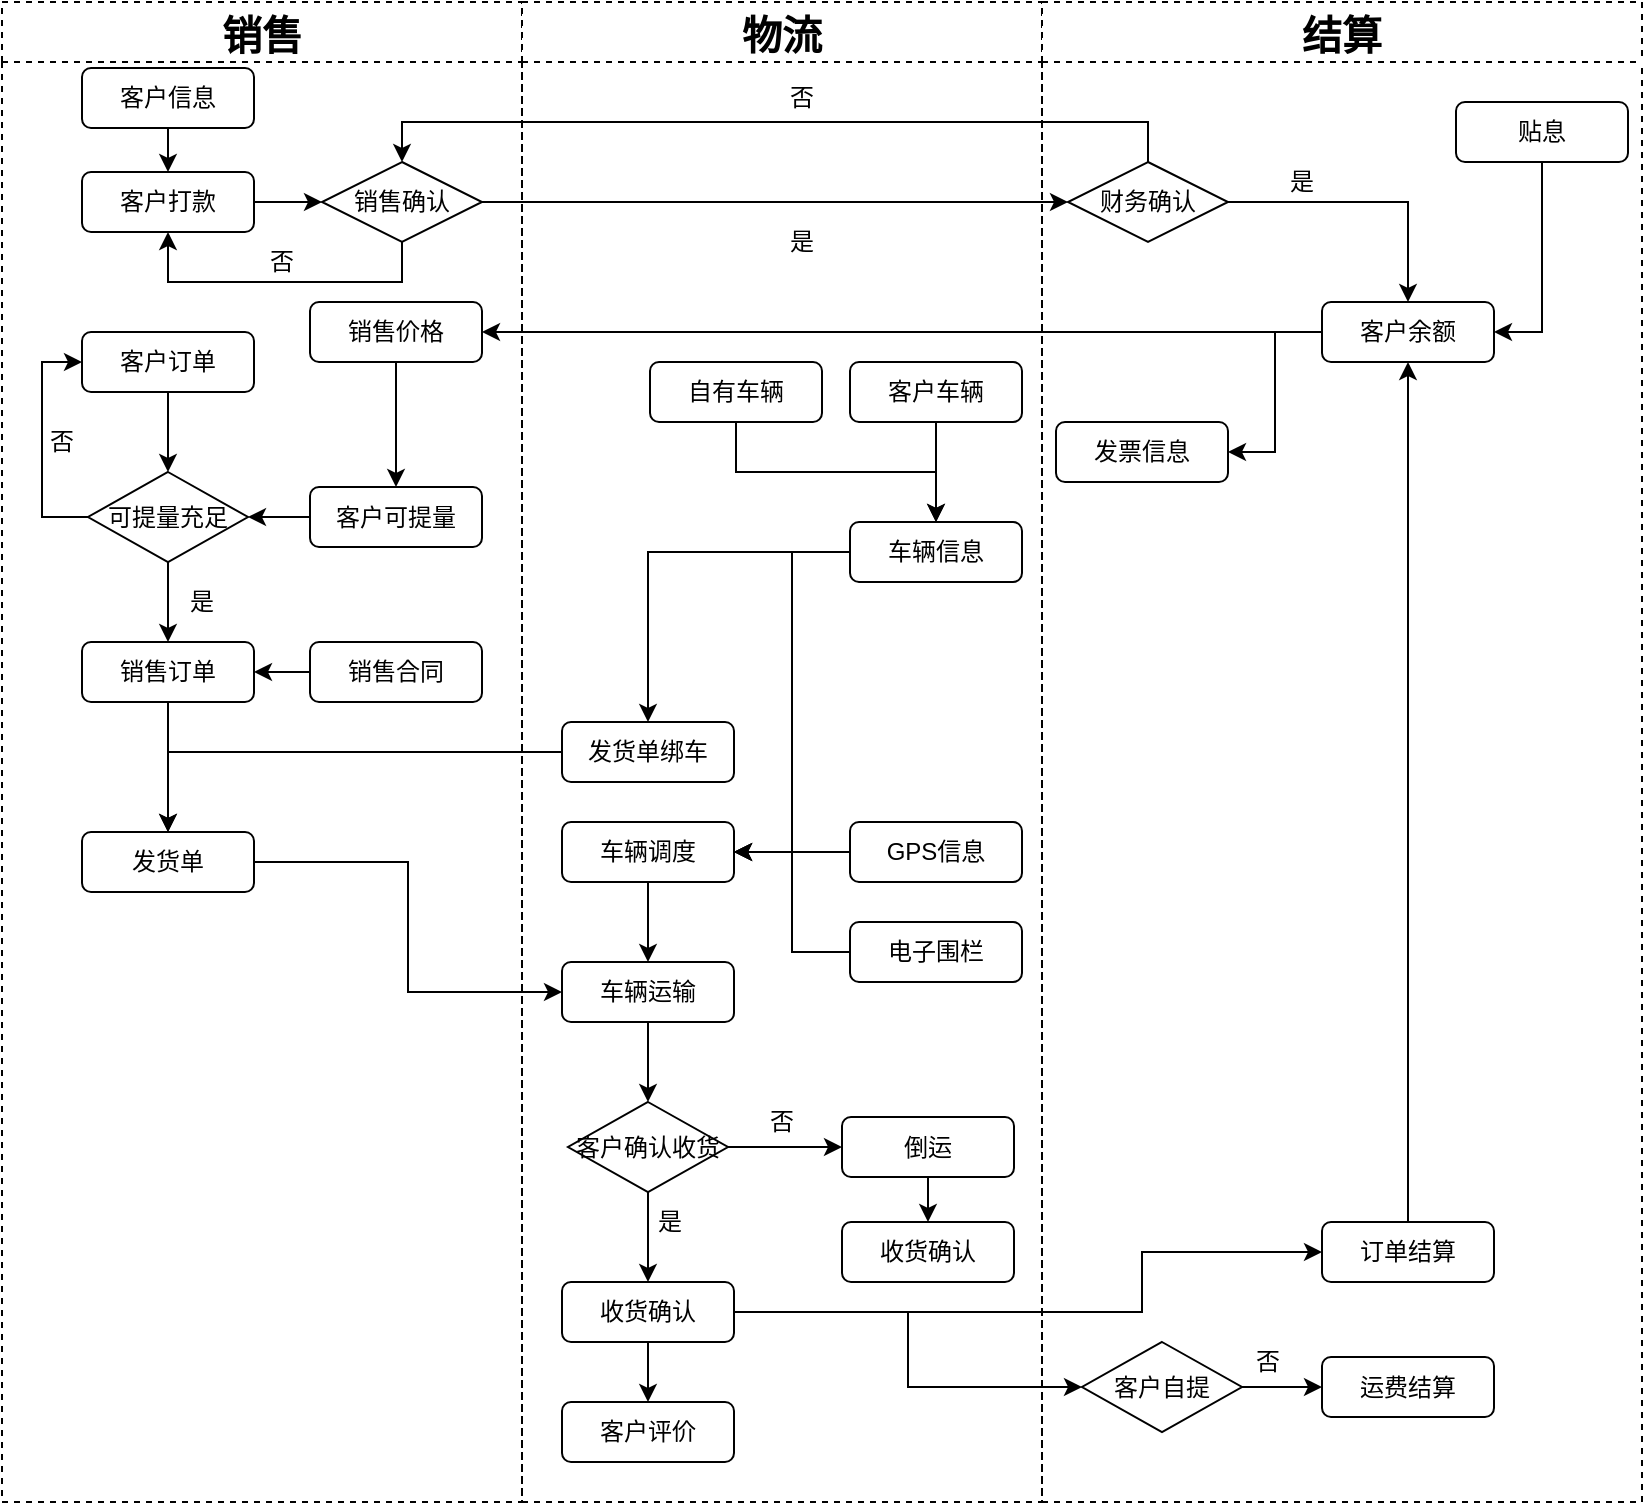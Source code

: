 <mxfile version="14.9.8" type="github">
  <diagram id="xPsRO_aAgE3z7UVWJmiW" name="Page-1">
    <mxGraphModel dx="1298" dy="821" grid="1" gridSize="10" guides="1" tooltips="1" connect="1" arrows="1" fold="1" page="1" pageScale="1" pageWidth="827" pageHeight="1169" math="0" shadow="0">
      <root>
        <mxCell id="0" />
        <mxCell id="1" parent="0" />
        <mxCell id="fUMfUtPxdI2d6QrOY5KO-28" style="edgeStyle=orthogonalEdgeStyle;rounded=0;orthogonalLoop=1;jettySize=auto;html=1;entryX=0;entryY=0.5;entryDx=0;entryDy=0;" parent="1" source="fUMfUtPxdI2d6QrOY5KO-1" target="fUMfUtPxdI2d6QrOY5KO-27" edge="1">
          <mxGeometry relative="1" as="geometry" />
        </mxCell>
        <mxCell id="fUMfUtPxdI2d6QrOY5KO-1" value="客户打款" style="rounded=1;whiteSpace=wrap;html=1;" parent="1" vertex="1">
          <mxGeometry x="140" y="225" width="86" height="30" as="geometry" />
        </mxCell>
        <mxCell id="fUMfUtPxdI2d6QrOY5KO-18" value="销售" style="swimlane;dashed=1;startSize=30;fontSize=20;" parent="1" vertex="1">
          <mxGeometry x="100" y="140" width="260" height="750" as="geometry">
            <mxRectangle x="100" y="140" width="60" height="23" as="alternateBounds" />
          </mxGeometry>
        </mxCell>
        <mxCell id="fUMfUtPxdI2d6QrOY5KO-27" value="销售确认" style="rhombus;whiteSpace=wrap;html=1;" parent="fUMfUtPxdI2d6QrOY5KO-18" vertex="1">
          <mxGeometry x="160" y="80" width="80" height="40" as="geometry" />
        </mxCell>
        <mxCell id="fUMfUtPxdI2d6QrOY5KO-46" style="edgeStyle=orthogonalEdgeStyle;rounded=0;orthogonalLoop=1;jettySize=auto;html=1;exitX=0.5;exitY=1;exitDx=0;exitDy=0;" parent="fUMfUtPxdI2d6QrOY5KO-18" source="fUMfUtPxdI2d6QrOY5KO-31" target="fUMfUtPxdI2d6QrOY5KO-38" edge="1">
          <mxGeometry relative="1" as="geometry" />
        </mxCell>
        <mxCell id="fUMfUtPxdI2d6QrOY5KO-31" value="客户订单" style="rounded=1;whiteSpace=wrap;html=1;" parent="fUMfUtPxdI2d6QrOY5KO-18" vertex="1">
          <mxGeometry x="40" y="165" width="86" height="30" as="geometry" />
        </mxCell>
        <mxCell id="fUMfUtPxdI2d6QrOY5KO-48" style="edgeStyle=orthogonalEdgeStyle;rounded=0;orthogonalLoop=1;jettySize=auto;html=1;entryX=1;entryY=0.5;entryDx=0;entryDy=0;" parent="fUMfUtPxdI2d6QrOY5KO-18" source="fUMfUtPxdI2d6QrOY5KO-35" target="fUMfUtPxdI2d6QrOY5KO-38" edge="1">
          <mxGeometry relative="1" as="geometry" />
        </mxCell>
        <mxCell id="fUMfUtPxdI2d6QrOY5KO-35" value="客户可提量" style="rounded=1;whiteSpace=wrap;html=1;" parent="fUMfUtPxdI2d6QrOY5KO-18" vertex="1">
          <mxGeometry x="154" y="242.5" width="86" height="30" as="geometry" />
        </mxCell>
        <mxCell id="fUMfUtPxdI2d6QrOY5KO-63" style="edgeStyle=orthogonalEdgeStyle;rounded=0;orthogonalLoop=1;jettySize=auto;html=1;entryX=0;entryY=0.5;entryDx=0;entryDy=0;" parent="fUMfUtPxdI2d6QrOY5KO-18" source="fUMfUtPxdI2d6QrOY5KO-38" target="fUMfUtPxdI2d6QrOY5KO-31" edge="1">
          <mxGeometry relative="1" as="geometry">
            <Array as="points">
              <mxPoint x="20" y="258" />
              <mxPoint x="20" y="180" />
            </Array>
          </mxGeometry>
        </mxCell>
        <mxCell id="fUMfUtPxdI2d6QrOY5KO-38" value="可提量充足" style="rhombus;whiteSpace=wrap;html=1;" parent="fUMfUtPxdI2d6QrOY5KO-18" vertex="1">
          <mxGeometry x="43" y="235" width="80" height="45" as="geometry" />
        </mxCell>
        <mxCell id="fUMfUtPxdI2d6QrOY5KO-40" value="客户信息" style="rounded=1;whiteSpace=wrap;html=1;" parent="fUMfUtPxdI2d6QrOY5KO-18" vertex="1">
          <mxGeometry x="40" y="33" width="86" height="30" as="geometry" />
        </mxCell>
        <mxCell id="fUMfUtPxdI2d6QrOY5KO-52" value="销售合同" style="rounded=1;whiteSpace=wrap;html=1;" parent="fUMfUtPxdI2d6QrOY5KO-18" vertex="1">
          <mxGeometry x="154" y="320" width="86" height="30" as="geometry" />
        </mxCell>
        <mxCell id="fUMfUtPxdI2d6QrOY5KO-54" value="发货单" style="rounded=1;whiteSpace=wrap;html=1;" parent="fUMfUtPxdI2d6QrOY5KO-18" vertex="1">
          <mxGeometry x="40" y="415" width="86" height="30" as="geometry" />
        </mxCell>
        <mxCell id="fUMfUtPxdI2d6QrOY5KO-60" value="否" style="text;html=1;strokeColor=none;fillColor=none;align=center;verticalAlign=middle;whiteSpace=wrap;rounded=0;" parent="fUMfUtPxdI2d6QrOY5KO-18" vertex="1">
          <mxGeometry x="120" y="120" width="40" height="20" as="geometry" />
        </mxCell>
        <mxCell id="fUMfUtPxdI2d6QrOY5KO-65" value="是" style="text;html=1;strokeColor=none;fillColor=none;align=center;verticalAlign=middle;whiteSpace=wrap;rounded=0;" parent="fUMfUtPxdI2d6QrOY5KO-18" vertex="1">
          <mxGeometry x="80" y="290" width="40" height="20" as="geometry" />
        </mxCell>
        <mxCell id="fUMfUtPxdI2d6QrOY5KO-111" value="销售价格" style="rounded=1;whiteSpace=wrap;html=1;" parent="fUMfUtPxdI2d6QrOY5KO-18" vertex="1">
          <mxGeometry x="154" y="150" width="86" height="30" as="geometry" />
        </mxCell>
        <mxCell id="fUMfUtPxdI2d6QrOY5KO-114" style="edgeStyle=orthogonalEdgeStyle;rounded=0;orthogonalLoop=1;jettySize=auto;html=1;entryX=0.5;entryY=0;entryDx=0;entryDy=0;" parent="fUMfUtPxdI2d6QrOY5KO-18" source="fUMfUtPxdI2d6QrOY5KO-111" target="fUMfUtPxdI2d6QrOY5KO-35" edge="1">
          <mxGeometry relative="1" as="geometry" />
        </mxCell>
        <mxCell id="fUMfUtPxdI2d6QrOY5KO-19" value="物流" style="swimlane;dashed=1;startSize=30;fontSize=20;" parent="1" vertex="1">
          <mxGeometry x="360" y="140" width="260" height="750" as="geometry">
            <mxRectangle x="360" y="140" width="60" height="23" as="alternateBounds" />
          </mxGeometry>
        </mxCell>
        <mxCell id="fUMfUtPxdI2d6QrOY5KO-57" value="车辆信息" style="rounded=1;whiteSpace=wrap;html=1;" parent="fUMfUtPxdI2d6QrOY5KO-19" vertex="1">
          <mxGeometry x="164" y="260" width="86" height="30" as="geometry" />
        </mxCell>
        <mxCell id="fUMfUtPxdI2d6QrOY5KO-59" value="否" style="text;html=1;strokeColor=none;fillColor=none;align=center;verticalAlign=middle;whiteSpace=wrap;rounded=0;" parent="fUMfUtPxdI2d6QrOY5KO-19" vertex="1">
          <mxGeometry x="120" y="38" width="40" height="20" as="geometry" />
        </mxCell>
        <mxCell id="fUMfUtPxdI2d6QrOY5KO-61" value="是" style="text;html=1;strokeColor=none;fillColor=none;align=center;verticalAlign=middle;whiteSpace=wrap;rounded=0;" parent="fUMfUtPxdI2d6QrOY5KO-19" vertex="1">
          <mxGeometry x="120" y="110" width="40" height="20" as="geometry" />
        </mxCell>
        <mxCell id="fUMfUtPxdI2d6QrOY5KO-66" value="GPS信息" style="rounded=1;whiteSpace=wrap;html=1;" parent="fUMfUtPxdI2d6QrOY5KO-19" vertex="1">
          <mxGeometry x="164" y="410" width="86" height="30" as="geometry" />
        </mxCell>
        <mxCell id="fUMfUtPxdI2d6QrOY5KO-67" value="电子围栏" style="rounded=1;whiteSpace=wrap;html=1;" parent="fUMfUtPxdI2d6QrOY5KO-19" vertex="1">
          <mxGeometry x="164" y="460" width="86" height="30" as="geometry" />
        </mxCell>
        <mxCell id="fUMfUtPxdI2d6QrOY5KO-88" value="" style="edgeStyle=orthogonalEdgeStyle;rounded=0;orthogonalLoop=1;jettySize=auto;html=1;" parent="fUMfUtPxdI2d6QrOY5KO-19" source="fUMfUtPxdI2d6QrOY5KO-80" target="fUMfUtPxdI2d6QrOY5KO-87" edge="1">
          <mxGeometry relative="1" as="geometry" />
        </mxCell>
        <mxCell id="fUMfUtPxdI2d6QrOY5KO-80" value="车辆运输" style="rounded=1;whiteSpace=wrap;html=1;" parent="fUMfUtPxdI2d6QrOY5KO-19" vertex="1">
          <mxGeometry x="20" y="480" width="86" height="30" as="geometry" />
        </mxCell>
        <mxCell id="fUMfUtPxdI2d6QrOY5KO-97" value="" style="edgeStyle=orthogonalEdgeStyle;rounded=0;orthogonalLoop=1;jettySize=auto;html=1;" parent="fUMfUtPxdI2d6QrOY5KO-19" source="fUMfUtPxdI2d6QrOY5KO-85" target="fUMfUtPxdI2d6QrOY5KO-96" edge="1">
          <mxGeometry relative="1" as="geometry" />
        </mxCell>
        <mxCell id="fUMfUtPxdI2d6QrOY5KO-85" value="收货确认" style="rounded=1;whiteSpace=wrap;html=1;" parent="fUMfUtPxdI2d6QrOY5KO-19" vertex="1">
          <mxGeometry x="20" y="640" width="86" height="30" as="geometry" />
        </mxCell>
        <mxCell id="fUMfUtPxdI2d6QrOY5KO-89" value="" style="edgeStyle=orthogonalEdgeStyle;rounded=0;orthogonalLoop=1;jettySize=auto;html=1;" parent="fUMfUtPxdI2d6QrOY5KO-19" source="fUMfUtPxdI2d6QrOY5KO-87" target="fUMfUtPxdI2d6QrOY5KO-85" edge="1">
          <mxGeometry relative="1" as="geometry" />
        </mxCell>
        <mxCell id="fUMfUtPxdI2d6QrOY5KO-87" value="客户确认收货" style="rhombus;whiteSpace=wrap;html=1;" parent="fUMfUtPxdI2d6QrOY5KO-19" vertex="1">
          <mxGeometry x="23" y="550" width="80" height="45" as="geometry" />
        </mxCell>
        <mxCell id="fUMfUtPxdI2d6QrOY5KO-96" value="客户评价" style="rounded=1;whiteSpace=wrap;html=1;" parent="fUMfUtPxdI2d6QrOY5KO-19" vertex="1">
          <mxGeometry x="20" y="700" width="86" height="30" as="geometry" />
        </mxCell>
        <mxCell id="fUMfUtPxdI2d6QrOY5KO-106" value="" style="edgeStyle=orthogonalEdgeStyle;rounded=0;orthogonalLoop=1;jettySize=auto;html=1;" parent="fUMfUtPxdI2d6QrOY5KO-19" source="fUMfUtPxdI2d6QrOY5KO-98" target="fUMfUtPxdI2d6QrOY5KO-105" edge="1">
          <mxGeometry relative="1" as="geometry" />
        </mxCell>
        <mxCell id="fUMfUtPxdI2d6QrOY5KO-98" value="倒运" style="rounded=1;whiteSpace=wrap;html=1;" parent="fUMfUtPxdI2d6QrOY5KO-19" vertex="1">
          <mxGeometry x="160" y="557.5" width="86" height="30" as="geometry" />
        </mxCell>
        <mxCell id="fUMfUtPxdI2d6QrOY5KO-99" value="" style="edgeStyle=orthogonalEdgeStyle;rounded=0;orthogonalLoop=1;jettySize=auto;html=1;" parent="fUMfUtPxdI2d6QrOY5KO-19" source="fUMfUtPxdI2d6QrOY5KO-87" target="fUMfUtPxdI2d6QrOY5KO-98" edge="1">
          <mxGeometry relative="1" as="geometry" />
        </mxCell>
        <mxCell id="fUMfUtPxdI2d6QrOY5KO-102" value="否" style="text;html=1;strokeColor=none;fillColor=none;align=center;verticalAlign=middle;whiteSpace=wrap;rounded=0;" parent="fUMfUtPxdI2d6QrOY5KO-19" vertex="1">
          <mxGeometry x="110" y="550" width="40" height="20" as="geometry" />
        </mxCell>
        <mxCell id="fUMfUtPxdI2d6QrOY5KO-105" value="收货确认" style="rounded=1;whiteSpace=wrap;html=1;" parent="fUMfUtPxdI2d6QrOY5KO-19" vertex="1">
          <mxGeometry x="160" y="610" width="86" height="30" as="geometry" />
        </mxCell>
        <mxCell id="fUMfUtPxdI2d6QrOY5KO-146" style="edgeStyle=orthogonalEdgeStyle;rounded=0;orthogonalLoop=1;jettySize=auto;html=1;exitX=0.5;exitY=1;exitDx=0;exitDy=0;" parent="fUMfUtPxdI2d6QrOY5KO-19" source="fUMfUtPxdI2d6QrOY5KO-124" target="fUMfUtPxdI2d6QrOY5KO-57" edge="1">
          <mxGeometry relative="1" as="geometry" />
        </mxCell>
        <mxCell id="fUMfUtPxdI2d6QrOY5KO-124" value="自有车辆" style="rounded=1;whiteSpace=wrap;html=1;" parent="fUMfUtPxdI2d6QrOY5KO-19" vertex="1">
          <mxGeometry x="64" y="180" width="86" height="30" as="geometry" />
        </mxCell>
        <mxCell id="fUMfUtPxdI2d6QrOY5KO-145" style="edgeStyle=orthogonalEdgeStyle;rounded=0;orthogonalLoop=1;jettySize=auto;html=1;entryX=0.5;entryY=0;entryDx=0;entryDy=0;" parent="fUMfUtPxdI2d6QrOY5KO-19" source="fUMfUtPxdI2d6QrOY5KO-144" target="fUMfUtPxdI2d6QrOY5KO-57" edge="1">
          <mxGeometry relative="1" as="geometry" />
        </mxCell>
        <mxCell id="fUMfUtPxdI2d6QrOY5KO-144" value="客户车辆" style="rounded=1;whiteSpace=wrap;html=1;" parent="fUMfUtPxdI2d6QrOY5KO-19" vertex="1">
          <mxGeometry x="164" y="180" width="86" height="30" as="geometry" />
        </mxCell>
        <mxCell id="fUMfUtPxdI2d6QrOY5KO-20" value="结算" style="swimlane;dashed=1;startSize=30;fontSize=20;" parent="1" vertex="1">
          <mxGeometry x="620" y="140" width="300" height="750" as="geometry">
            <mxRectangle x="270" y="320" width="60" height="23" as="alternateBounds" />
          </mxGeometry>
        </mxCell>
        <mxCell id="fUMfUtPxdI2d6QrOY5KO-120" style="edgeStyle=orthogonalEdgeStyle;rounded=0;orthogonalLoop=1;jettySize=auto;html=1;entryX=1;entryY=0.5;entryDx=0;entryDy=0;" parent="fUMfUtPxdI2d6QrOY5KO-20" source="fUMfUtPxdI2d6QrOY5KO-21" target="fUMfUtPxdI2d6QrOY5KO-119" edge="1">
          <mxGeometry relative="1" as="geometry" />
        </mxCell>
        <mxCell id="fUMfUtPxdI2d6QrOY5KO-21" value="客户余额" style="rounded=1;whiteSpace=wrap;html=1;" parent="fUMfUtPxdI2d6QrOY5KO-20" vertex="1">
          <mxGeometry x="140" y="150" width="86" height="30" as="geometry" />
        </mxCell>
        <mxCell id="fUMfUtPxdI2d6QrOY5KO-30" style="edgeStyle=orthogonalEdgeStyle;rounded=0;orthogonalLoop=1;jettySize=auto;html=1;" parent="fUMfUtPxdI2d6QrOY5KO-20" source="fUMfUtPxdI2d6QrOY5KO-23" target="fUMfUtPxdI2d6QrOY5KO-21" edge="1">
          <mxGeometry relative="1" as="geometry" />
        </mxCell>
        <mxCell id="fUMfUtPxdI2d6QrOY5KO-23" value="财务确认" style="rhombus;whiteSpace=wrap;html=1;" parent="fUMfUtPxdI2d6QrOY5KO-20" vertex="1">
          <mxGeometry x="13" y="80" width="80" height="40" as="geometry" />
        </mxCell>
        <mxCell id="fUMfUtPxdI2d6QrOY5KO-62" value="是" style="text;html=1;strokeColor=none;fillColor=none;align=center;verticalAlign=middle;whiteSpace=wrap;rounded=0;" parent="fUMfUtPxdI2d6QrOY5KO-20" vertex="1">
          <mxGeometry x="110" y="80" width="40" height="20" as="geometry" />
        </mxCell>
        <mxCell id="fUMfUtPxdI2d6QrOY5KO-90" value="运费结算" style="rounded=1;whiteSpace=wrap;html=1;" parent="fUMfUtPxdI2d6QrOY5KO-20" vertex="1">
          <mxGeometry x="140" y="677.5" width="86" height="30" as="geometry" />
        </mxCell>
        <mxCell id="fUMfUtPxdI2d6QrOY5KO-116" style="edgeStyle=orthogonalEdgeStyle;rounded=0;orthogonalLoop=1;jettySize=auto;html=1;entryX=0.5;entryY=1;entryDx=0;entryDy=0;" parent="fUMfUtPxdI2d6QrOY5KO-20" source="fUMfUtPxdI2d6QrOY5KO-94" target="fUMfUtPxdI2d6QrOY5KO-21" edge="1">
          <mxGeometry relative="1" as="geometry" />
        </mxCell>
        <mxCell id="fUMfUtPxdI2d6QrOY5KO-94" value="订单结算" style="rounded=1;whiteSpace=wrap;html=1;" parent="fUMfUtPxdI2d6QrOY5KO-20" vertex="1">
          <mxGeometry x="140" y="610" width="86" height="30" as="geometry" />
        </mxCell>
        <mxCell id="fUMfUtPxdI2d6QrOY5KO-117" style="edgeStyle=orthogonalEdgeStyle;rounded=0;orthogonalLoop=1;jettySize=auto;html=1;entryX=1;entryY=0.5;entryDx=0;entryDy=0;exitX=0.5;exitY=1;exitDx=0;exitDy=0;" parent="fUMfUtPxdI2d6QrOY5KO-20" source="fUMfUtPxdI2d6QrOY5KO-109" target="fUMfUtPxdI2d6QrOY5KO-21" edge="1">
          <mxGeometry relative="1" as="geometry" />
        </mxCell>
        <mxCell id="fUMfUtPxdI2d6QrOY5KO-109" value="贴息" style="rounded=1;whiteSpace=wrap;html=1;" parent="fUMfUtPxdI2d6QrOY5KO-20" vertex="1">
          <mxGeometry x="207" y="50" width="86" height="30" as="geometry" />
        </mxCell>
        <mxCell id="fUMfUtPxdI2d6QrOY5KO-119" value="发票信息" style="rounded=1;whiteSpace=wrap;html=1;" parent="fUMfUtPxdI2d6QrOY5KO-20" vertex="1">
          <mxGeometry x="7" y="210" width="86" height="30" as="geometry" />
        </mxCell>
        <mxCell id="fUMfUtPxdI2d6QrOY5KO-149" style="edgeStyle=orthogonalEdgeStyle;rounded=0;orthogonalLoop=1;jettySize=auto;html=1;" parent="fUMfUtPxdI2d6QrOY5KO-20" source="fUMfUtPxdI2d6QrOY5KO-147" target="fUMfUtPxdI2d6QrOY5KO-90" edge="1">
          <mxGeometry relative="1" as="geometry" />
        </mxCell>
        <mxCell id="fUMfUtPxdI2d6QrOY5KO-147" value="客户自提" style="rhombus;whiteSpace=wrap;html=1;" parent="fUMfUtPxdI2d6QrOY5KO-20" vertex="1">
          <mxGeometry x="20" y="670" width="80" height="45" as="geometry" />
        </mxCell>
        <mxCell id="fUMfUtPxdI2d6QrOY5KO-150" value="否" style="text;html=1;strokeColor=none;fillColor=none;align=center;verticalAlign=middle;whiteSpace=wrap;rounded=0;" parent="fUMfUtPxdI2d6QrOY5KO-20" vertex="1">
          <mxGeometry x="93" y="670" width="40" height="20" as="geometry" />
        </mxCell>
        <mxCell id="fUMfUtPxdI2d6QrOY5KO-29" style="edgeStyle=orthogonalEdgeStyle;rounded=0;orthogonalLoop=1;jettySize=auto;html=1;entryX=0;entryY=0.5;entryDx=0;entryDy=0;" parent="1" source="fUMfUtPxdI2d6QrOY5KO-27" target="fUMfUtPxdI2d6QrOY5KO-23" edge="1">
          <mxGeometry relative="1" as="geometry" />
        </mxCell>
        <mxCell id="fUMfUtPxdI2d6QrOY5KO-43" style="edgeStyle=orthogonalEdgeStyle;rounded=0;orthogonalLoop=1;jettySize=auto;html=1;" parent="1" source="fUMfUtPxdI2d6QrOY5KO-40" target="fUMfUtPxdI2d6QrOY5KO-1" edge="1">
          <mxGeometry relative="1" as="geometry" />
        </mxCell>
        <mxCell id="fUMfUtPxdI2d6QrOY5KO-44" style="edgeStyle=orthogonalEdgeStyle;rounded=0;orthogonalLoop=1;jettySize=auto;html=1;exitX=0.5;exitY=0;exitDx=0;exitDy=0;entryX=0.5;entryY=0;entryDx=0;entryDy=0;" parent="1" source="fUMfUtPxdI2d6QrOY5KO-23" target="fUMfUtPxdI2d6QrOY5KO-27" edge="1">
          <mxGeometry relative="1" as="geometry" />
        </mxCell>
        <mxCell id="fUMfUtPxdI2d6QrOY5KO-45" style="edgeStyle=orthogonalEdgeStyle;rounded=0;orthogonalLoop=1;jettySize=auto;html=1;exitX=0.5;exitY=1;exitDx=0;exitDy=0;entryX=0.5;entryY=1;entryDx=0;entryDy=0;" parent="1" source="fUMfUtPxdI2d6QrOY5KO-27" target="fUMfUtPxdI2d6QrOY5KO-1" edge="1">
          <mxGeometry relative="1" as="geometry" />
        </mxCell>
        <mxCell id="fUMfUtPxdI2d6QrOY5KO-55" style="edgeStyle=orthogonalEdgeStyle;rounded=0;orthogonalLoop=1;jettySize=auto;html=1;" parent="1" source="fUMfUtPxdI2d6QrOY5KO-49" target="fUMfUtPxdI2d6QrOY5KO-54" edge="1">
          <mxGeometry relative="1" as="geometry" />
        </mxCell>
        <mxCell id="fUMfUtPxdI2d6QrOY5KO-49" value="销售订单" style="rounded=1;whiteSpace=wrap;html=1;" parent="1" vertex="1">
          <mxGeometry x="140" y="460" width="86" height="30" as="geometry" />
        </mxCell>
        <mxCell id="fUMfUtPxdI2d6QrOY5KO-50" style="edgeStyle=orthogonalEdgeStyle;rounded=0;orthogonalLoop=1;jettySize=auto;html=1;entryX=0.5;entryY=0;entryDx=0;entryDy=0;" parent="1" source="fUMfUtPxdI2d6QrOY5KO-38" target="fUMfUtPxdI2d6QrOY5KO-49" edge="1">
          <mxGeometry relative="1" as="geometry" />
        </mxCell>
        <mxCell id="fUMfUtPxdI2d6QrOY5KO-53" style="edgeStyle=orthogonalEdgeStyle;rounded=0;orthogonalLoop=1;jettySize=auto;html=1;entryX=1;entryY=0.5;entryDx=0;entryDy=0;" parent="1" source="fUMfUtPxdI2d6QrOY5KO-52" target="fUMfUtPxdI2d6QrOY5KO-49" edge="1">
          <mxGeometry relative="1" as="geometry" />
        </mxCell>
        <mxCell id="fUMfUtPxdI2d6QrOY5KO-151" style="edgeStyle=orthogonalEdgeStyle;rounded=0;orthogonalLoop=1;jettySize=auto;html=1;entryX=0.5;entryY=0;entryDx=0;entryDy=0;" parent="1" source="fUMfUtPxdI2d6QrOY5KO-56" target="fUMfUtPxdI2d6QrOY5KO-54" edge="1">
          <mxGeometry relative="1" as="geometry" />
        </mxCell>
        <mxCell id="fUMfUtPxdI2d6QrOY5KO-56" value="发货单绑车" style="rounded=1;whiteSpace=wrap;html=1;" parent="1" vertex="1">
          <mxGeometry x="380" y="500" width="86" height="30" as="geometry" />
        </mxCell>
        <mxCell id="fUMfUtPxdI2d6QrOY5KO-64" value="否" style="text;html=1;strokeColor=none;fillColor=none;align=center;verticalAlign=middle;whiteSpace=wrap;rounded=0;" parent="1" vertex="1">
          <mxGeometry x="110" y="350" width="40" height="20" as="geometry" />
        </mxCell>
        <mxCell id="fUMfUtPxdI2d6QrOY5KO-81" style="edgeStyle=orthogonalEdgeStyle;rounded=0;orthogonalLoop=1;jettySize=auto;html=1;" parent="1" source="fUMfUtPxdI2d6QrOY5KO-73" target="fUMfUtPxdI2d6QrOY5KO-80" edge="1">
          <mxGeometry relative="1" as="geometry" />
        </mxCell>
        <mxCell id="fUMfUtPxdI2d6QrOY5KO-73" value="车辆调度" style="rounded=1;whiteSpace=wrap;html=1;" parent="1" vertex="1">
          <mxGeometry x="380" y="550" width="86" height="30" as="geometry" />
        </mxCell>
        <mxCell id="fUMfUtPxdI2d6QrOY5KO-75" value="" style="edgeStyle=orthogonalEdgeStyle;rounded=0;orthogonalLoop=1;jettySize=auto;html=1;" parent="1" source="fUMfUtPxdI2d6QrOY5KO-66" target="fUMfUtPxdI2d6QrOY5KO-73" edge="1">
          <mxGeometry relative="1" as="geometry" />
        </mxCell>
        <mxCell id="fUMfUtPxdI2d6QrOY5KO-78" style="edgeStyle=orthogonalEdgeStyle;rounded=0;orthogonalLoop=1;jettySize=auto;html=1;entryX=1;entryY=0.5;entryDx=0;entryDy=0;" parent="1" source="fUMfUtPxdI2d6QrOY5KO-67" target="fUMfUtPxdI2d6QrOY5KO-73" edge="1">
          <mxGeometry relative="1" as="geometry" />
        </mxCell>
        <mxCell id="fUMfUtPxdI2d6QrOY5KO-82" style="edgeStyle=orthogonalEdgeStyle;rounded=0;orthogonalLoop=1;jettySize=auto;html=1;entryX=0;entryY=0.5;entryDx=0;entryDy=0;" parent="1" source="fUMfUtPxdI2d6QrOY5KO-54" target="fUMfUtPxdI2d6QrOY5KO-80" edge="1">
          <mxGeometry relative="1" as="geometry" />
        </mxCell>
        <mxCell id="fUMfUtPxdI2d6QrOY5KO-101" style="edgeStyle=orthogonalEdgeStyle;rounded=0;orthogonalLoop=1;jettySize=auto;html=1;entryX=0;entryY=0.5;entryDx=0;entryDy=0;" parent="1" source="fUMfUtPxdI2d6QrOY5KO-85" target="fUMfUtPxdI2d6QrOY5KO-94" edge="1">
          <mxGeometry relative="1" as="geometry">
            <Array as="points">
              <mxPoint x="670" y="795" />
              <mxPoint x="670" y="765" />
            </Array>
          </mxGeometry>
        </mxCell>
        <mxCell id="fUMfUtPxdI2d6QrOY5KO-103" value="是" style="text;html=1;strokeColor=none;fillColor=none;align=center;verticalAlign=middle;whiteSpace=wrap;rounded=0;" parent="1" vertex="1">
          <mxGeometry x="414" y="740" width="40" height="20" as="geometry" />
        </mxCell>
        <mxCell id="fUMfUtPxdI2d6QrOY5KO-121" style="edgeStyle=orthogonalEdgeStyle;rounded=0;orthogonalLoop=1;jettySize=auto;html=1;entryX=0.5;entryY=0;entryDx=0;entryDy=0;" parent="1" source="fUMfUtPxdI2d6QrOY5KO-57" target="fUMfUtPxdI2d6QrOY5KO-56" edge="1">
          <mxGeometry relative="1" as="geometry" />
        </mxCell>
        <mxCell id="fUMfUtPxdI2d6QrOY5KO-123" style="edgeStyle=orthogonalEdgeStyle;rounded=0;orthogonalLoop=1;jettySize=auto;html=1;entryX=1;entryY=0.5;entryDx=0;entryDy=0;" parent="1" source="fUMfUtPxdI2d6QrOY5KO-57" target="fUMfUtPxdI2d6QrOY5KO-73" edge="1">
          <mxGeometry relative="1" as="geometry" />
        </mxCell>
        <mxCell id="fUMfUtPxdI2d6QrOY5KO-148" style="edgeStyle=orthogonalEdgeStyle;rounded=0;orthogonalLoop=1;jettySize=auto;html=1;exitX=1;exitY=0.5;exitDx=0;exitDy=0;entryX=0;entryY=0.5;entryDx=0;entryDy=0;" parent="1" source="fUMfUtPxdI2d6QrOY5KO-85" target="fUMfUtPxdI2d6QrOY5KO-147" edge="1">
          <mxGeometry relative="1" as="geometry" />
        </mxCell>
        <mxCell id="fUMfUtPxdI2d6QrOY5KO-113" style="edgeStyle=orthogonalEdgeStyle;rounded=0;orthogonalLoop=1;jettySize=auto;html=1;entryX=1;entryY=0.5;entryDx=0;entryDy=0;" parent="1" source="fUMfUtPxdI2d6QrOY5KO-21" target="fUMfUtPxdI2d6QrOY5KO-111" edge="1">
          <mxGeometry relative="1" as="geometry" />
        </mxCell>
      </root>
    </mxGraphModel>
  </diagram>
</mxfile>
